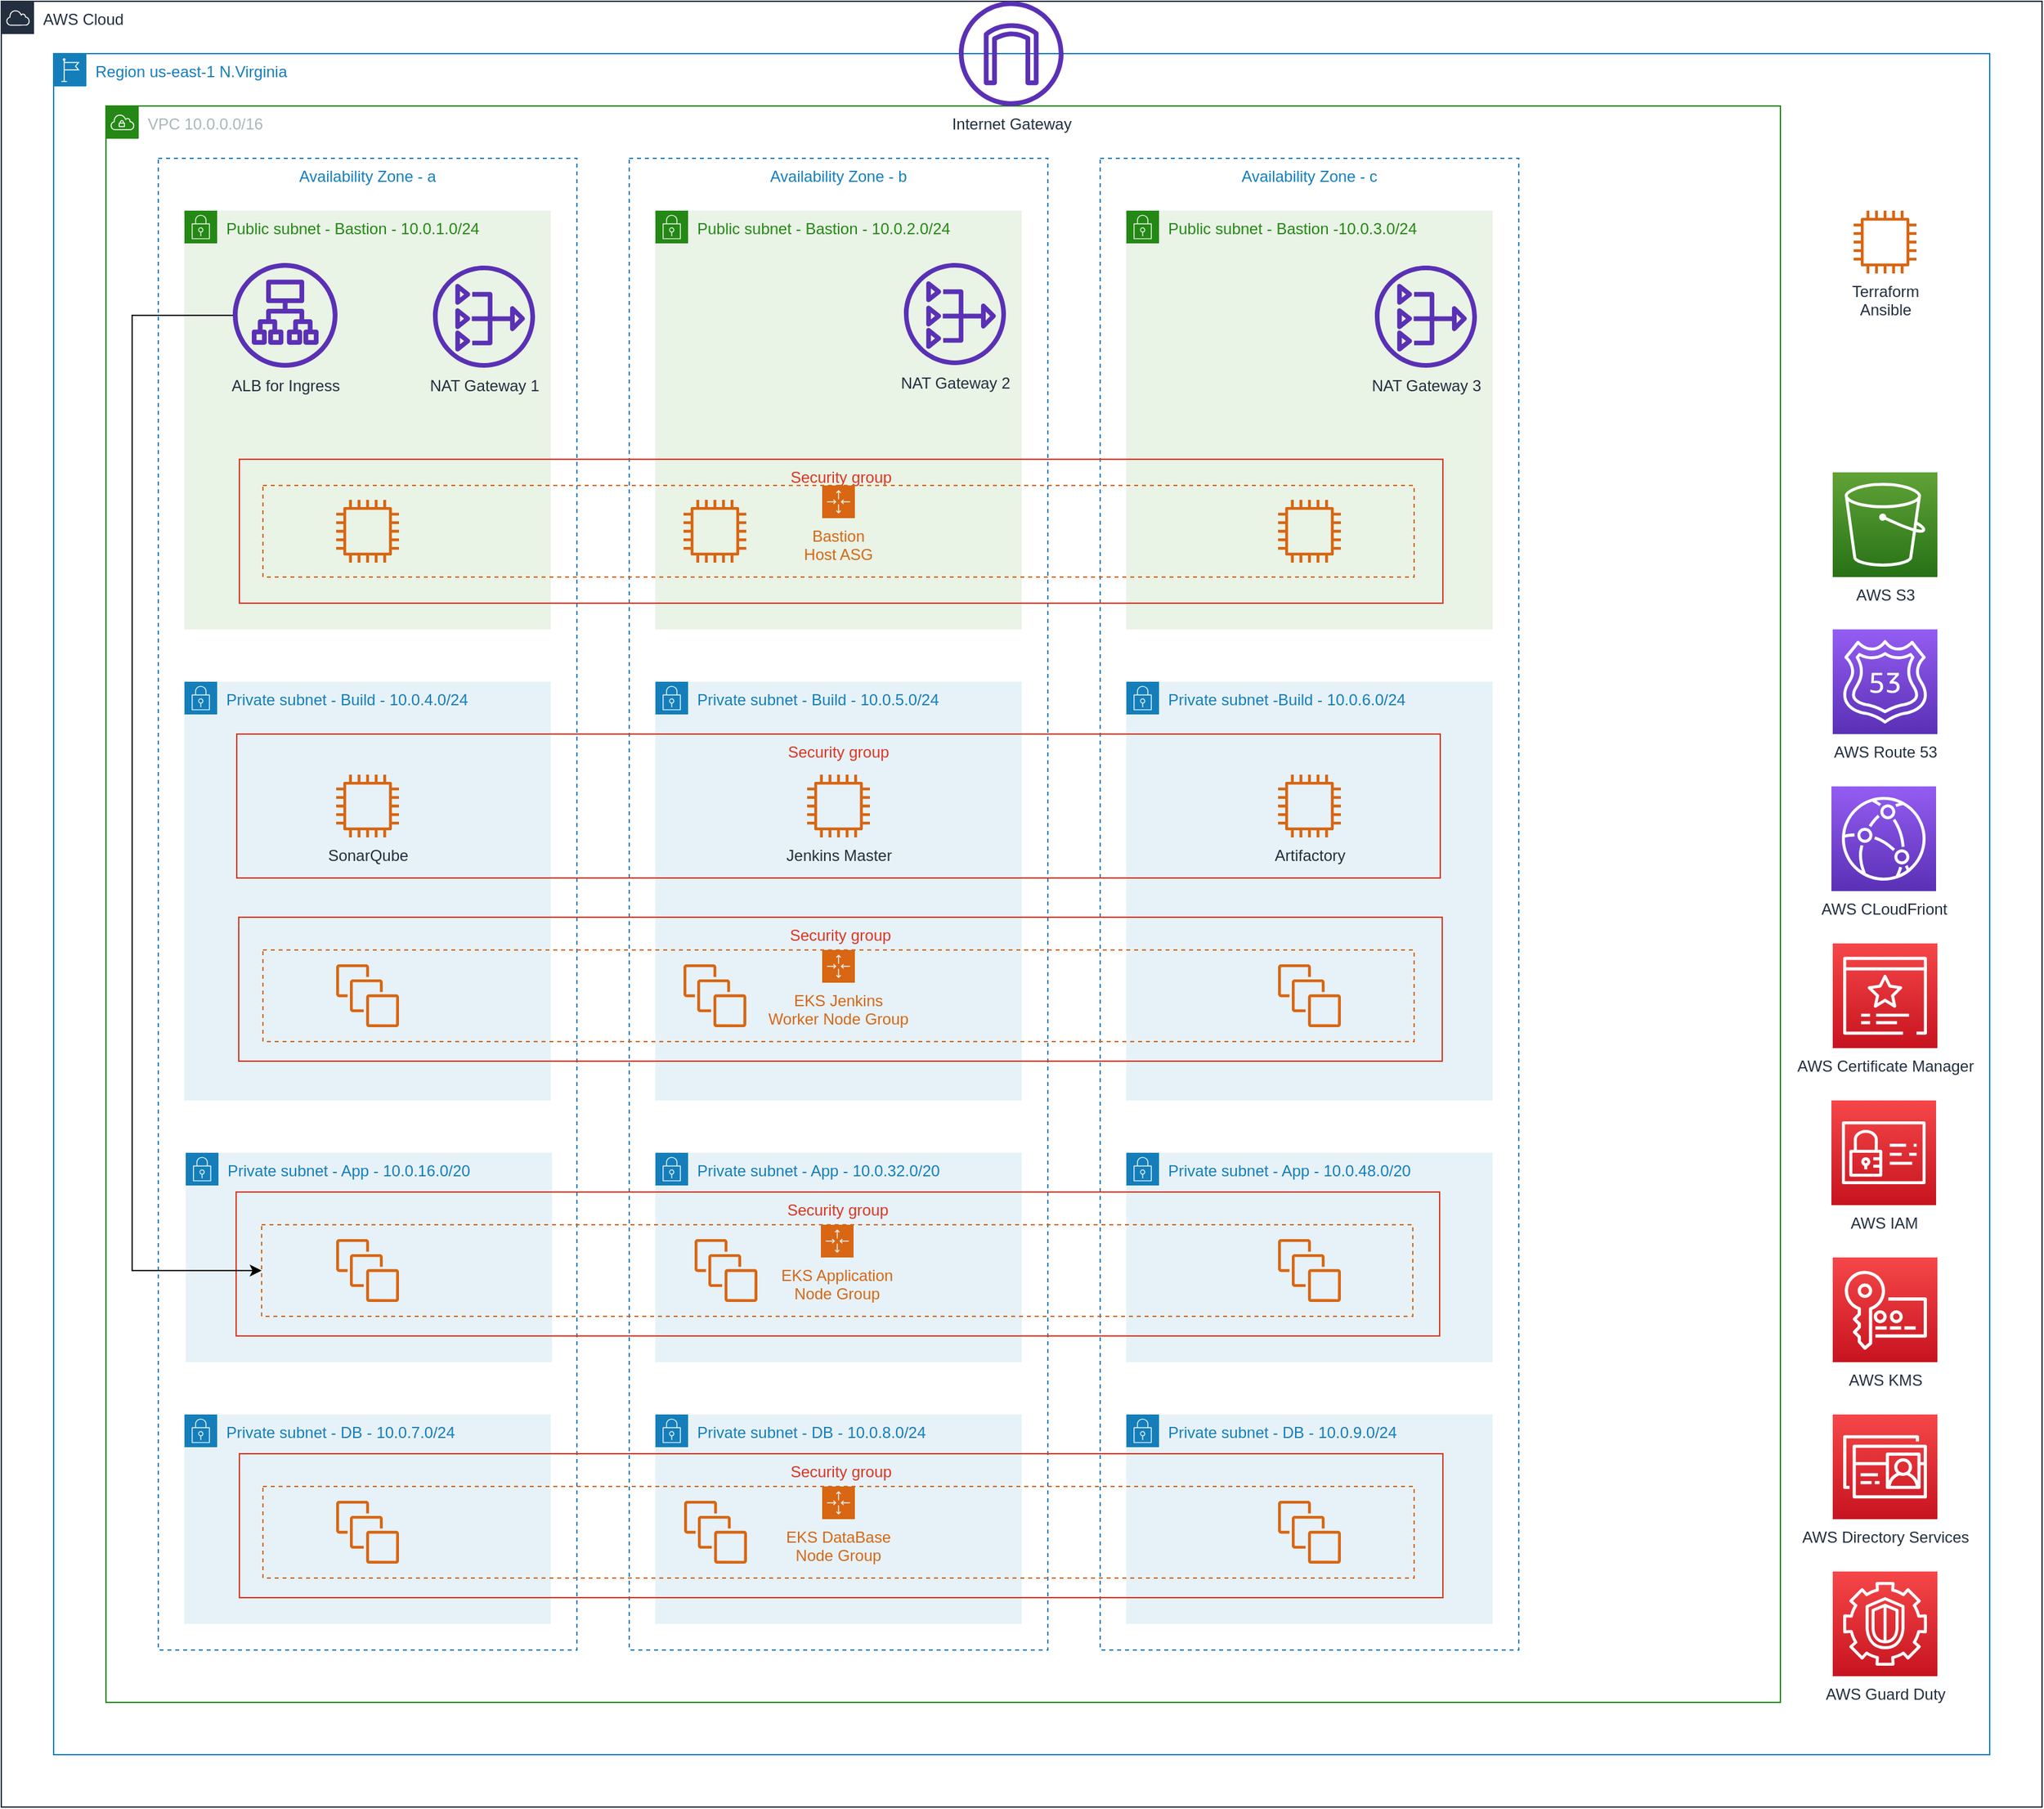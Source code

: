 <mxfile version="13.6.2" type="gitlab">
  <diagram id="AtscibH2AKyXSBgNTHDb" name="Page-1">
    <mxGraphModel dx="1431" dy="1067" grid="1" gridSize="10" guides="1" tooltips="1" connect="1" arrows="1" fold="1" page="1" pageScale="1" pageWidth="827" pageHeight="1169" math="0" shadow="0">
      <root>
        <object label="" id="0">
          <mxCell />
        </object>
        <mxCell id="1" parent="0" />
        <mxCell id="Wkn2q9pEP4wsHwl2z5WC-1" value="AWS Cloud" style="points=[[0,0],[0.25,0],[0.5,0],[0.75,0],[1,0],[1,0.25],[1,0.5],[1,0.75],[1,1],[0.75,1],[0.5,1],[0.25,1],[0,1],[0,0.75],[0,0.5],[0,0.25]];outlineConnect=0;gradientColor=none;html=1;whiteSpace=wrap;fontSize=12;fontStyle=0;shape=mxgraph.aws4.group;grIcon=mxgraph.aws4.group_aws_cloud;strokeColor=#232F3E;fillColor=none;verticalAlign=top;align=left;spacingLeft=30;fontColor=#232F3E;dashed=0;" parent="1" vertex="1">
          <mxGeometry x="880" y="80" width="1560" height="1380" as="geometry" />
        </mxCell>
        <mxCell id="Wkn2q9pEP4wsHwl2z5WC-2" value="Region us-east-1 N.Virginia" style="points=[[0,0],[0.25,0],[0.5,0],[0.75,0],[1,0],[1,0.25],[1,0.5],[1,0.75],[1,1],[0.75,1],[0.5,1],[0.25,1],[0,1],[0,0.75],[0,0.5],[0,0.25]];outlineConnect=0;gradientColor=none;html=1;whiteSpace=wrap;fontSize=12;fontStyle=0;shape=mxgraph.aws4.group;grIcon=mxgraph.aws4.group_region;strokeColor=#147EBA;fillColor=none;verticalAlign=top;align=left;spacingLeft=30;fontColor=#147EBA;dashed=0;" parent="1" vertex="1">
          <mxGeometry x="920" y="120" width="1480" height="1300" as="geometry" />
        </mxCell>
        <mxCell id="Wkn2q9pEP4wsHwl2z5WC-3" value="VPC 10.0.0.0/16" style="points=[[0,0],[0.25,0],[0.5,0],[0.75,0],[1,0],[1,0.25],[1,0.5],[1,0.75],[1,1],[0.75,1],[0.5,1],[0.25,1],[0,1],[0,0.75],[0,0.5],[0,0.25]];outlineConnect=0;gradientColor=none;html=1;whiteSpace=wrap;fontSize=12;fontStyle=0;shape=mxgraph.aws4.group;grIcon=mxgraph.aws4.group_vpc;strokeColor=#248814;fillColor=none;verticalAlign=top;align=left;spacingLeft=30;fontColor=#AAB7B8;dashed=0;" parent="1" vertex="1">
          <mxGeometry x="960" y="160" width="1280" height="1220" as="geometry" />
        </mxCell>
        <mxCell id="Wkn2q9pEP4wsHwl2z5WC-19" value="Internet Gateway" style="outlineConnect=0;fontColor=#232F3E;gradientColor=none;fillColor=#5A30B5;strokeColor=none;dashed=0;verticalLabelPosition=bottom;verticalAlign=top;align=center;html=1;fontSize=12;fontStyle=0;aspect=fixed;pointerEvents=1;shape=mxgraph.aws4.internet_gateway;" parent="1" vertex="1">
          <mxGeometry x="1612" y="80" width="80" height="80" as="geometry" />
        </mxCell>
        <mxCell id="Wkn2q9pEP4wsHwl2z5WC-128" value="Availability Zone - a" style="fillColor=none;strokeColor=#147EBA;dashed=1;verticalAlign=top;fontStyle=0;fontColor=#147EBA;" parent="1" vertex="1">
          <mxGeometry x="1000" y="200" width="320" height="1140" as="geometry" />
        </mxCell>
        <mxCell id="Wkn2q9pEP4wsHwl2z5WC-130" value="Public subnet - Bastion - 10.0.1.0/24" style="points=[[0,0],[0.25,0],[0.5,0],[0.75,0],[1,0],[1,0.25],[1,0.5],[1,0.75],[1,1],[0.75,1],[0.5,1],[0.25,1],[0,1],[0,0.75],[0,0.5],[0,0.25]];outlineConnect=0;gradientColor=none;html=1;whiteSpace=wrap;fontSize=12;fontStyle=0;shape=mxgraph.aws4.group;grIcon=mxgraph.aws4.group_security_group;grStroke=0;strokeColor=#248814;fillColor=#E9F3E6;verticalAlign=top;align=left;spacingLeft=30;fontColor=#248814;dashed=0;" parent="1" vertex="1">
          <mxGeometry x="1020" y="240" width="280" height="320" as="geometry" />
        </mxCell>
        <mxCell id="Wkn2q9pEP4wsHwl2z5WC-132" value="NAT Gateway 1" style="outlineConnect=0;fontColor=#232F3E;gradientColor=none;fillColor=#5A30B5;strokeColor=none;dashed=0;verticalLabelPosition=bottom;verticalAlign=top;align=center;html=1;fontSize=12;fontStyle=0;aspect=fixed;pointerEvents=1;shape=mxgraph.aws4.nat_gateway;" parent="1" vertex="1">
          <mxGeometry x="1210" y="282" width="78" height="78" as="geometry" />
        </mxCell>
        <mxCell id="Wkn2q9pEP4wsHwl2z5WC-133" value="ALB for Ingress" style="outlineConnect=0;fontColor=#232F3E;gradientColor=none;fillColor=#5A30B5;strokeColor=none;dashed=0;verticalLabelPosition=bottom;verticalAlign=top;align=center;html=1;fontSize=12;fontStyle=0;aspect=fixed;pointerEvents=1;shape=mxgraph.aws4.application_load_balancer;" parent="1" vertex="1">
          <mxGeometry x="1057" y="280" width="80" height="80" as="geometry" />
        </mxCell>
        <mxCell id="Wkn2q9pEP4wsHwl2z5WC-135" value="Private subnet - Build - 10.0.4.0/24" style="points=[[0,0],[0.25,0],[0.5,0],[0.75,0],[1,0],[1,0.25],[1,0.5],[1,0.75],[1,1],[0.75,1],[0.5,1],[0.25,1],[0,1],[0,0.75],[0,0.5],[0,0.25]];outlineConnect=0;gradientColor=none;html=1;whiteSpace=wrap;fontSize=12;fontStyle=0;shape=mxgraph.aws4.group;grIcon=mxgraph.aws4.group_security_group;grStroke=0;strokeColor=#147EBA;fillColor=#E6F2F8;verticalAlign=top;align=left;spacingLeft=30;fontColor=#147EBA;dashed=0;" parent="1" vertex="1">
          <mxGeometry x="1020" y="600" width="280" height="320" as="geometry" />
        </mxCell>
        <mxCell id="Wkn2q9pEP4wsHwl2z5WC-138" value="Private subnet - App - 10.0.16.0/20" style="points=[[0,0],[0.25,0],[0.5,0],[0.75,0],[1,0],[1,0.25],[1,0.5],[1,0.75],[1,1],[0.75,1],[0.5,1],[0.25,1],[0,1],[0,0.75],[0,0.5],[0,0.25]];outlineConnect=0;gradientColor=none;html=1;whiteSpace=wrap;fontSize=12;fontStyle=0;shape=mxgraph.aws4.group;grIcon=mxgraph.aws4.group_security_group;grStroke=0;strokeColor=#147EBA;fillColor=#E6F2F8;verticalAlign=top;align=left;spacingLeft=30;fontColor=#147EBA;dashed=0;" parent="1" vertex="1">
          <mxGeometry x="1021" y="960" width="280" height="160" as="geometry" />
        </mxCell>
        <mxCell id="Wkn2q9pEP4wsHwl2z5WC-141" value="Availability Zone - b" style="fillColor=none;strokeColor=#147EBA;dashed=1;verticalAlign=top;fontStyle=0;fontColor=#147EBA;" parent="1" vertex="1">
          <mxGeometry x="1360" y="200" width="320" height="1140" as="geometry" />
        </mxCell>
        <mxCell id="Wkn2q9pEP4wsHwl2z5WC-142" value="Public subnet - Bastion - 10.0.2.0/24" style="points=[[0,0],[0.25,0],[0.5,0],[0.75,0],[1,0],[1,0.25],[1,0.5],[1,0.75],[1,1],[0.75,1],[0.5,1],[0.25,1],[0,1],[0,0.75],[0,0.5],[0,0.25]];outlineConnect=0;gradientColor=none;html=1;whiteSpace=wrap;fontSize=12;fontStyle=0;shape=mxgraph.aws4.group;grIcon=mxgraph.aws4.group_security_group;grStroke=0;strokeColor=#248814;fillColor=#E9F3E6;verticalAlign=top;align=left;spacingLeft=30;fontColor=#248814;dashed=0;" parent="1" vertex="1">
          <mxGeometry x="1380" y="240" width="280" height="320" as="geometry" />
        </mxCell>
        <mxCell id="Wkn2q9pEP4wsHwl2z5WC-144" value="NAT Gateway 2" style="outlineConnect=0;fontColor=#232F3E;gradientColor=none;fillColor=#5A30B5;strokeColor=none;dashed=0;verticalLabelPosition=bottom;verticalAlign=top;align=center;html=1;fontSize=12;fontStyle=0;aspect=fixed;pointerEvents=1;shape=mxgraph.aws4.nat_gateway;" parent="1" vertex="1">
          <mxGeometry x="1570" y="280" width="78" height="78" as="geometry" />
        </mxCell>
        <mxCell id="Wkn2q9pEP4wsHwl2z5WC-146" value="Private subnet - Build - 10.0.5.0/24" style="points=[[0,0],[0.25,0],[0.5,0],[0.75,0],[1,0],[1,0.25],[1,0.5],[1,0.75],[1,1],[0.75,1],[0.5,1],[0.25,1],[0,1],[0,0.75],[0,0.5],[0,0.25]];outlineConnect=0;gradientColor=none;html=1;whiteSpace=wrap;fontSize=12;fontStyle=0;shape=mxgraph.aws4.group;grIcon=mxgraph.aws4.group_security_group;grStroke=0;strokeColor=#147EBA;fillColor=#E6F2F8;verticalAlign=top;align=left;spacingLeft=30;fontColor=#147EBA;dashed=0;" parent="1" vertex="1">
          <mxGeometry x="1380" y="600" width="280" height="320" as="geometry" />
        </mxCell>
        <mxCell id="Wkn2q9pEP4wsHwl2z5WC-149" value="Private subnet - App - 10.0.32.0/20" style="points=[[0,0],[0.25,0],[0.5,0],[0.75,0],[1,0],[1,0.25],[1,0.5],[1,0.75],[1,1],[0.75,1],[0.5,1],[0.25,1],[0,1],[0,0.75],[0,0.5],[0,0.25]];outlineConnect=0;gradientColor=none;html=1;whiteSpace=wrap;fontSize=12;fontStyle=0;shape=mxgraph.aws4.group;grIcon=mxgraph.aws4.group_security_group;grStroke=0;strokeColor=#147EBA;fillColor=#E6F2F8;verticalAlign=top;align=left;spacingLeft=30;fontColor=#147EBA;dashed=0;" parent="1" vertex="1">
          <mxGeometry x="1380" y="960" width="280" height="160" as="geometry" />
        </mxCell>
        <mxCell id="Wkn2q9pEP4wsHwl2z5WC-151" value="Availability Zone - c" style="fillColor=none;strokeColor=#147EBA;dashed=1;verticalAlign=top;fontStyle=0;fontColor=#147EBA;" parent="1" vertex="1">
          <mxGeometry x="1720" y="200" width="320" height="1140" as="geometry" />
        </mxCell>
        <mxCell id="Wkn2q9pEP4wsHwl2z5WC-152" value="Public subnet - Bastion -10.0.3.0/24" style="points=[[0,0],[0.25,0],[0.5,0],[0.75,0],[1,0],[1,0.25],[1,0.5],[1,0.75],[1,1],[0.75,1],[0.5,1],[0.25,1],[0,1],[0,0.75],[0,0.5],[0,0.25]];outlineConnect=0;gradientColor=none;html=1;whiteSpace=wrap;fontSize=12;fontStyle=0;shape=mxgraph.aws4.group;grIcon=mxgraph.aws4.group_security_group;grStroke=0;strokeColor=#248814;fillColor=#E9F3E6;verticalAlign=top;align=left;spacingLeft=30;fontColor=#248814;dashed=0;" parent="1" vertex="1">
          <mxGeometry x="1740" y="240" width="280" height="320" as="geometry" />
        </mxCell>
        <mxCell id="Wkn2q9pEP4wsHwl2z5WC-154" value="NAT Gateway 3" style="outlineConnect=0;fontColor=#232F3E;gradientColor=none;fillColor=#5A30B5;strokeColor=none;dashed=0;verticalLabelPosition=bottom;verticalAlign=top;align=center;html=1;fontSize=12;fontStyle=0;aspect=fixed;pointerEvents=1;shape=mxgraph.aws4.nat_gateway;" parent="1" vertex="1">
          <mxGeometry x="1930" y="282" width="78" height="78" as="geometry" />
        </mxCell>
        <mxCell id="Wkn2q9pEP4wsHwl2z5WC-156" value="Private subnet -Build - 10.0.6.0/24" style="points=[[0,0],[0.25,0],[0.5,0],[0.75,0],[1,0],[1,0.25],[1,0.5],[1,0.75],[1,1],[0.75,1],[0.5,1],[0.25,1],[0,1],[0,0.75],[0,0.5],[0,0.25]];outlineConnect=0;gradientColor=none;html=1;whiteSpace=wrap;fontSize=12;fontStyle=0;shape=mxgraph.aws4.group;grIcon=mxgraph.aws4.group_security_group;grStroke=0;strokeColor=#147EBA;fillColor=#E6F2F8;verticalAlign=top;align=left;spacingLeft=30;fontColor=#147EBA;dashed=0;" parent="1" vertex="1">
          <mxGeometry x="1740" y="600" width="280" height="320" as="geometry" />
        </mxCell>
        <mxCell id="Wkn2q9pEP4wsHwl2z5WC-159" value="Private subnet - App - 10.0.48.0/20" style="points=[[0,0],[0.25,0],[0.5,0],[0.75,0],[1,0],[1,0.25],[1,0.5],[1,0.75],[1,1],[0.75,1],[0.5,1],[0.25,1],[0,1],[0,0.75],[0,0.5],[0,0.25]];outlineConnect=0;gradientColor=none;html=1;whiteSpace=wrap;fontSize=12;fontStyle=0;shape=mxgraph.aws4.group;grIcon=mxgraph.aws4.group_security_group;grStroke=0;strokeColor=#147EBA;fillColor=#E6F2F8;verticalAlign=top;align=left;spacingLeft=30;fontColor=#147EBA;dashed=0;" parent="1" vertex="1">
          <mxGeometry x="1740" y="960" width="280" height="160" as="geometry" />
        </mxCell>
        <mxCell id="Wkn2q9pEP4wsHwl2z5WC-163" value="Security group" style="fillColor=none;strokeColor=#DD3522;verticalAlign=top;fontStyle=0;fontColor=#DD3522;" parent="1" vertex="1">
          <mxGeometry x="1060" y="640" width="920" height="110" as="geometry" />
        </mxCell>
        <mxCell id="Wkn2q9pEP4wsHwl2z5WC-165" value="Security group" style="fillColor=none;strokeColor=#DD3522;verticalAlign=top;fontStyle=0;fontColor=#DD3522;" parent="1" vertex="1">
          <mxGeometry x="1059.5" y="990" width="920" height="110" as="geometry" />
        </mxCell>
        <mxCell id="Wkn2q9pEP4wsHwl2z5WC-164" value="EKS Application&lt;br&gt;Node Group" style="points=[[0,0],[0.25,0],[0.5,0],[0.75,0],[1,0],[1,0.25],[1,0.5],[1,0.75],[1,1],[0.75,1],[0.5,1],[0.25,1],[0,1],[0,0.75],[0,0.5],[0,0.25]];outlineConnect=0;gradientColor=none;html=1;whiteSpace=wrap;fontSize=12;fontStyle=0;shape=mxgraph.aws4.groupCenter;grIcon=mxgraph.aws4.group_auto_scaling_group;grStroke=1;strokeColor=#D86613;fillColor=none;verticalAlign=top;align=center;fontColor=#D86613;dashed=1;spacingTop=25;" parent="1" vertex="1">
          <mxGeometry x="1079" y="1015" width="880" height="70" as="geometry" />
        </mxCell>
        <mxCell id="Wkn2q9pEP4wsHwl2z5WC-150" value="" style="outlineConnect=0;fontColor=#232F3E;gradientColor=none;fillColor=#D86613;strokeColor=none;dashed=0;verticalLabelPosition=bottom;verticalAlign=top;align=center;html=1;fontSize=12;fontStyle=0;aspect=fixed;pointerEvents=1;shape=mxgraph.aws4.instances;" parent="1" vertex="1">
          <mxGeometry x="1410" y="1026" width="48" height="48" as="geometry" />
        </mxCell>
        <mxCell id="Wkn2q9pEP4wsHwl2z5WC-160" value="" style="outlineConnect=0;fontColor=#232F3E;gradientColor=none;fillColor=#D86613;strokeColor=none;dashed=0;verticalLabelPosition=bottom;verticalAlign=top;align=center;html=1;fontSize=12;fontStyle=0;aspect=fixed;pointerEvents=1;shape=mxgraph.aws4.instances;" parent="1" vertex="1">
          <mxGeometry x="1856" y="1026" width="48" height="48" as="geometry" />
        </mxCell>
        <mxCell id="Wkn2q9pEP4wsHwl2z5WC-139" value="" style="outlineConnect=0;fontColor=#232F3E;gradientColor=none;fillColor=#D86613;strokeColor=none;dashed=0;verticalLabelPosition=bottom;verticalAlign=top;align=center;html=1;fontSize=12;fontStyle=0;aspect=fixed;pointerEvents=1;shape=mxgraph.aws4.instances;" parent="1" vertex="1">
          <mxGeometry x="1136" y="1026" width="48" height="48" as="geometry" />
        </mxCell>
        <mxCell id="Wkn2q9pEP4wsHwl2z5WC-166" value="Private subnet - DB - 10.0.7.0/24" style="points=[[0,0],[0.25,0],[0.5,0],[0.75,0],[1,0],[1,0.25],[1,0.5],[1,0.75],[1,1],[0.75,1],[0.5,1],[0.25,1],[0,1],[0,0.75],[0,0.5],[0,0.25]];outlineConnect=0;gradientColor=none;html=1;whiteSpace=wrap;fontSize=12;fontStyle=0;shape=mxgraph.aws4.group;grIcon=mxgraph.aws4.group_security_group;grStroke=0;strokeColor=#147EBA;fillColor=#E6F2F8;verticalAlign=top;align=left;spacingLeft=30;fontColor=#147EBA;dashed=0;" parent="1" vertex="1">
          <mxGeometry x="1020" y="1160" width="280" height="160" as="geometry" />
        </mxCell>
        <mxCell id="Wkn2q9pEP4wsHwl2z5WC-167" value="Private subnet - DB - 10.0.8.0/24" style="points=[[0,0],[0.25,0],[0.5,0],[0.75,0],[1,0],[1,0.25],[1,0.5],[1,0.75],[1,1],[0.75,1],[0.5,1],[0.25,1],[0,1],[0,0.75],[0,0.5],[0,0.25]];outlineConnect=0;gradientColor=none;html=1;whiteSpace=wrap;fontSize=12;fontStyle=0;shape=mxgraph.aws4.group;grIcon=mxgraph.aws4.group_security_group;grStroke=0;strokeColor=#147EBA;fillColor=#E6F2F8;verticalAlign=top;align=left;spacingLeft=30;fontColor=#147EBA;dashed=0;" parent="1" vertex="1">
          <mxGeometry x="1380" y="1160" width="280" height="160" as="geometry" />
        </mxCell>
        <mxCell id="Wkn2q9pEP4wsHwl2z5WC-168" value="Private subnet - DB - 10.0.9.0/24" style="points=[[0,0],[0.25,0],[0.5,0],[0.75,0],[1,0],[1,0.25],[1,0.5],[1,0.75],[1,1],[0.75,1],[0.5,1],[0.25,1],[0,1],[0,0.75],[0,0.5],[0,0.25]];outlineConnect=0;gradientColor=none;html=1;whiteSpace=wrap;fontSize=12;fontStyle=0;shape=mxgraph.aws4.group;grIcon=mxgraph.aws4.group_security_group;grStroke=0;strokeColor=#147EBA;fillColor=#E6F2F8;verticalAlign=top;align=left;spacingLeft=30;fontColor=#147EBA;dashed=0;" parent="1" vertex="1">
          <mxGeometry x="1740" y="1160" width="280" height="160" as="geometry" />
        </mxCell>
        <mxCell id="Wkn2q9pEP4wsHwl2z5WC-169" value="Security group" style="fillColor=none;strokeColor=#DD3522;verticalAlign=top;fontStyle=0;fontColor=#DD3522;" parent="1" vertex="1">
          <mxGeometry x="1062" y="1190" width="920" height="110" as="geometry" />
        </mxCell>
        <mxCell id="Wkn2q9pEP4wsHwl2z5WC-170" value="EKS DataBase&lt;br&gt;Node Group" style="points=[[0,0],[0.25,0],[0.5,0],[0.75,0],[1,0],[1,0.25],[1,0.5],[1,0.75],[1,1],[0.75,1],[0.5,1],[0.25,1],[0,1],[0,0.75],[0,0.5],[0,0.25]];outlineConnect=0;gradientColor=none;html=1;whiteSpace=wrap;fontSize=12;fontStyle=0;shape=mxgraph.aws4.groupCenter;grIcon=mxgraph.aws4.group_auto_scaling_group;grStroke=1;strokeColor=#D86613;fillColor=none;verticalAlign=top;align=center;fontColor=#D86613;dashed=1;spacingTop=25;" parent="1" vertex="1">
          <mxGeometry x="1080" y="1215" width="880" height="70" as="geometry" />
        </mxCell>
        <mxCell id="Wkn2q9pEP4wsHwl2z5WC-171" value="" style="outlineConnect=0;fontColor=#232F3E;gradientColor=none;fillColor=#D86613;strokeColor=none;dashed=0;verticalLabelPosition=bottom;verticalAlign=top;align=center;html=1;fontSize=12;fontStyle=0;aspect=fixed;pointerEvents=1;shape=mxgraph.aws4.instances;" parent="1" vertex="1">
          <mxGeometry x="1402" y="1226" width="48" height="48" as="geometry" />
        </mxCell>
        <mxCell id="Wkn2q9pEP4wsHwl2z5WC-172" value="" style="outlineConnect=0;fontColor=#232F3E;gradientColor=none;fillColor=#D86613;strokeColor=none;dashed=0;verticalLabelPosition=bottom;verticalAlign=top;align=center;html=1;fontSize=12;fontStyle=0;aspect=fixed;pointerEvents=1;shape=mxgraph.aws4.instances;" parent="1" vertex="1">
          <mxGeometry x="1856" y="1226" width="48" height="48" as="geometry" />
        </mxCell>
        <mxCell id="Wkn2q9pEP4wsHwl2z5WC-173" value="" style="outlineConnect=0;fontColor=#232F3E;gradientColor=none;fillColor=#D86613;strokeColor=none;dashed=0;verticalLabelPosition=bottom;verticalAlign=top;align=center;html=1;fontSize=12;fontStyle=0;aspect=fixed;pointerEvents=1;shape=mxgraph.aws4.instances;" parent="1" vertex="1">
          <mxGeometry x="1136" y="1226" width="48" height="48" as="geometry" />
        </mxCell>
        <mxCell id="Wkn2q9pEP4wsHwl2z5WC-174" value="Security group" style="fillColor=none;strokeColor=#DD3522;verticalAlign=top;fontStyle=0;fontColor=#DD3522;" parent="1" vertex="1">
          <mxGeometry x="1061.5" y="780" width="920" height="110" as="geometry" />
        </mxCell>
        <mxCell id="Wkn2q9pEP4wsHwl2z5WC-175" value="EKS Jenkins&lt;br&gt;Worker Node Group" style="points=[[0,0],[0.25,0],[0.5,0],[0.75,0],[1,0],[1,0.25],[1,0.5],[1,0.75],[1,1],[0.75,1],[0.5,1],[0.25,1],[0,1],[0,0.75],[0,0.5],[0,0.25]];outlineConnect=0;gradientColor=none;html=1;whiteSpace=wrap;fontSize=12;fontStyle=0;shape=mxgraph.aws4.groupCenter;grIcon=mxgraph.aws4.group_auto_scaling_group;grStroke=1;strokeColor=#D86613;fillColor=none;verticalAlign=top;align=center;fontColor=#D86613;dashed=1;spacingTop=25;" parent="1" vertex="1">
          <mxGeometry x="1080" y="805" width="880" height="70" as="geometry" />
        </mxCell>
        <mxCell id="Wkn2q9pEP4wsHwl2z5WC-176" value="" style="outlineConnect=0;fontColor=#232F3E;gradientColor=none;fillColor=#D86613;strokeColor=none;dashed=0;verticalLabelPosition=bottom;verticalAlign=top;align=center;html=1;fontSize=12;fontStyle=0;aspect=fixed;pointerEvents=1;shape=mxgraph.aws4.instances;" parent="1" vertex="1">
          <mxGeometry x="1401.5" y="816" width="48" height="48" as="geometry" />
        </mxCell>
        <mxCell id="Wkn2q9pEP4wsHwl2z5WC-177" value="" style="outlineConnect=0;fontColor=#232F3E;gradientColor=none;fillColor=#D86613;strokeColor=none;dashed=0;verticalLabelPosition=bottom;verticalAlign=top;align=center;html=1;fontSize=12;fontStyle=0;aspect=fixed;pointerEvents=1;shape=mxgraph.aws4.instances;" parent="1" vertex="1">
          <mxGeometry x="1856" y="816" width="48" height="48" as="geometry" />
        </mxCell>
        <mxCell id="Wkn2q9pEP4wsHwl2z5WC-178" value="" style="outlineConnect=0;fontColor=#232F3E;gradientColor=none;fillColor=#D86613;strokeColor=none;dashed=0;verticalLabelPosition=bottom;verticalAlign=top;align=center;html=1;fontSize=12;fontStyle=0;aspect=fixed;pointerEvents=1;shape=mxgraph.aws4.instances;" parent="1" vertex="1">
          <mxGeometry x="1136" y="816" width="48" height="48" as="geometry" />
        </mxCell>
        <mxCell id="Wkn2q9pEP4wsHwl2z5WC-136" value="SonarQube" style="outlineConnect=0;fontColor=#232F3E;gradientColor=none;fillColor=#D86613;strokeColor=none;dashed=0;verticalLabelPosition=bottom;verticalAlign=top;align=center;html=1;fontSize=12;fontStyle=0;aspect=fixed;pointerEvents=1;shape=mxgraph.aws4.instance2;" parent="1" vertex="1">
          <mxGeometry x="1136" y="671" width="48" height="48" as="geometry" />
        </mxCell>
        <mxCell id="Wkn2q9pEP4wsHwl2z5WC-157" value="Artifactory" style="outlineConnect=0;fontColor=#232F3E;gradientColor=none;fillColor=#D86613;strokeColor=none;dashed=0;verticalLabelPosition=bottom;verticalAlign=top;align=center;html=1;fontSize=12;fontStyle=0;aspect=fixed;pointerEvents=1;shape=mxgraph.aws4.instance2;" parent="1" vertex="1">
          <mxGeometry x="1856" y="671" width="48" height="48" as="geometry" />
        </mxCell>
        <mxCell id="Wkn2q9pEP4wsHwl2z5WC-188" value="AWS Directory Services" style="outlineConnect=0;fontColor=#232F3E;gradientColor=#F54749;gradientDirection=north;fillColor=#C7131F;strokeColor=#ffffff;dashed=0;verticalLabelPosition=bottom;verticalAlign=top;align=center;html=1;fontSize=12;fontStyle=0;aspect=fixed;shape=mxgraph.aws4.resourceIcon;resIcon=mxgraph.aws4.directory_service;" parent="1" vertex="1">
          <mxGeometry x="2280" y="1160" width="80" height="80" as="geometry" />
        </mxCell>
        <mxCell id="Wkn2q9pEP4wsHwl2z5WC-189" value="AWS Guard Duty" style="outlineConnect=0;fontColor=#232F3E;gradientColor=#F54749;gradientDirection=north;fillColor=#C7131F;strokeColor=#ffffff;dashed=0;verticalLabelPosition=bottom;verticalAlign=top;align=center;html=1;fontSize=12;fontStyle=0;aspect=fixed;shape=mxgraph.aws4.resourceIcon;resIcon=mxgraph.aws4.guardduty;" parent="1" vertex="1">
          <mxGeometry x="2280" y="1280" width="80" height="80" as="geometry" />
        </mxCell>
        <mxCell id="Wkn2q9pEP4wsHwl2z5WC-190" value="AWS Certificate Manager" style="outlineConnect=0;fontColor=#232F3E;gradientColor=#F54749;gradientDirection=north;fillColor=#C7131F;strokeColor=#ffffff;dashed=0;verticalLabelPosition=bottom;verticalAlign=top;align=center;html=1;fontSize=12;fontStyle=0;aspect=fixed;shape=mxgraph.aws4.resourceIcon;resIcon=mxgraph.aws4.certificate_manager_3;" parent="1" vertex="1">
          <mxGeometry x="2280" y="800" width="80" height="80" as="geometry" />
        </mxCell>
        <mxCell id="Wkn2q9pEP4wsHwl2z5WC-191" value="AWS KMS" style="outlineConnect=0;fontColor=#232F3E;gradientColor=#F54749;gradientDirection=north;fillColor=#C7131F;strokeColor=#ffffff;dashed=0;verticalLabelPosition=bottom;verticalAlign=top;align=center;html=1;fontSize=12;fontStyle=0;aspect=fixed;shape=mxgraph.aws4.resourceIcon;resIcon=mxgraph.aws4.key_management_service;" parent="1" vertex="1">
          <mxGeometry x="2280" y="1040" width="80" height="80" as="geometry" />
        </mxCell>
        <mxCell id="Wkn2q9pEP4wsHwl2z5WC-192" value="AWS IAM" style="outlineConnect=0;fontColor=#232F3E;gradientColor=#F54749;gradientDirection=north;fillColor=#C7131F;strokeColor=#ffffff;dashed=0;verticalLabelPosition=bottom;verticalAlign=top;align=center;html=1;fontSize=12;fontStyle=0;aspect=fixed;shape=mxgraph.aws4.resourceIcon;resIcon=mxgraph.aws4.identity_and_access_management;" parent="1" vertex="1">
          <mxGeometry x="2279" y="920" width="80" height="80" as="geometry" />
        </mxCell>
        <mxCell id="Wkn2q9pEP4wsHwl2z5WC-193" value="AWS CLoudFriont" style="outlineConnect=0;fontColor=#232F3E;gradientColor=#945DF2;gradientDirection=north;fillColor=#5A30B5;strokeColor=#ffffff;dashed=0;verticalLabelPosition=bottom;verticalAlign=top;align=center;html=1;fontSize=12;fontStyle=0;aspect=fixed;shape=mxgraph.aws4.resourceIcon;resIcon=mxgraph.aws4.cloudfront;" parent="1" vertex="1">
          <mxGeometry x="2279" y="680" width="80" height="80" as="geometry" />
        </mxCell>
        <mxCell id="Wkn2q9pEP4wsHwl2z5WC-196" value="AWS S3" style="outlineConnect=0;fontColor=#232F3E;gradientColor=#60A337;gradientDirection=north;fillColor=#277116;strokeColor=#ffffff;dashed=0;verticalLabelPosition=bottom;verticalAlign=top;align=center;html=1;fontSize=12;fontStyle=0;aspect=fixed;shape=mxgraph.aws4.resourceIcon;resIcon=mxgraph.aws4.s3;" parent="1" vertex="1">
          <mxGeometry x="2280" y="440" width="80" height="80" as="geometry" />
        </mxCell>
        <mxCell id="Wkn2q9pEP4wsHwl2z5WC-197" value="AWS Route 53" style="outlineConnect=0;fontColor=#232F3E;gradientColor=#945DF2;gradientDirection=north;fillColor=#5A30B5;strokeColor=#ffffff;dashed=0;verticalLabelPosition=bottom;verticalAlign=top;align=center;html=1;fontSize=12;fontStyle=0;aspect=fixed;shape=mxgraph.aws4.resourceIcon;resIcon=mxgraph.aws4.route_53;" parent="1" vertex="1">
          <mxGeometry x="2280" y="560" width="80" height="80" as="geometry" />
        </mxCell>
        <mxCell id="Wkn2q9pEP4wsHwl2z5WC-199" style="edgeStyle=orthogonalEdgeStyle;rounded=0;orthogonalLoop=1;jettySize=auto;html=1;entryX=0;entryY=0.5;entryDx=0;entryDy=0;" parent="1" source="Wkn2q9pEP4wsHwl2z5WC-133" target="Wkn2q9pEP4wsHwl2z5WC-164" edge="1">
          <mxGeometry relative="1" as="geometry">
            <Array as="points">
              <mxPoint x="980" y="320" />
              <mxPoint x="980" y="1050" />
            </Array>
          </mxGeometry>
        </mxCell>
        <mxCell id="Wkn2q9pEP4wsHwl2z5WC-200" value="Terraform&lt;br&gt;Ansible" style="outlineConnect=0;fontColor=#232F3E;gradientColor=none;fillColor=#D86613;strokeColor=none;dashed=0;verticalLabelPosition=bottom;verticalAlign=top;align=center;html=1;fontSize=12;fontStyle=0;aspect=fixed;pointerEvents=1;shape=mxgraph.aws4.instance2;" parent="1" vertex="1">
          <mxGeometry x="2296" y="240" width="48" height="48" as="geometry" />
        </mxCell>
        <mxCell id="Wkn2q9pEP4wsHwl2z5WC-147" value="Jenkins Master" style="outlineConnect=0;fontColor=#232F3E;gradientColor=none;fillColor=#D86613;strokeColor=none;dashed=0;verticalLabelPosition=bottom;verticalAlign=top;align=center;html=1;fontSize=12;fontStyle=0;aspect=fixed;pointerEvents=1;shape=mxgraph.aws4.instance2;" parent="1" vertex="1">
          <mxGeometry x="1496" y="671" width="48" height="48" as="geometry" />
        </mxCell>
        <mxCell id="Wkn2q9pEP4wsHwl2z5WC-202" value="Security group" style="fillColor=none;strokeColor=#DD3522;verticalAlign=top;fontStyle=0;fontColor=#DD3522;" parent="1" vertex="1">
          <mxGeometry x="1062" y="430" width="920" height="110" as="geometry" />
        </mxCell>
        <mxCell id="Wkn2q9pEP4wsHwl2z5WC-187" value="Bastion&lt;br&gt;Host ASG" style="points=[[0,0],[0.25,0],[0.5,0],[0.75,0],[1,0],[1,0.25],[1,0.5],[1,0.75],[1,1],[0.75,1],[0.5,1],[0.25,1],[0,1],[0,0.75],[0,0.5],[0,0.25]];outlineConnect=0;gradientColor=none;html=1;whiteSpace=wrap;fontSize=12;fontStyle=0;shape=mxgraph.aws4.groupCenter;grIcon=mxgraph.aws4.group_auto_scaling_group;grStroke=1;strokeColor=#D86613;fillColor=none;verticalAlign=top;align=center;fontColor=#D86613;dashed=1;spacingTop=25;" parent="1" vertex="1">
          <mxGeometry x="1080" y="450" width="880" height="70" as="geometry" />
        </mxCell>
        <mxCell id="Wkn2q9pEP4wsHwl2z5WC-131" value="" style="outlineConnect=0;fontColor=#232F3E;gradientColor=none;fillColor=#D86613;strokeColor=none;dashed=0;verticalLabelPosition=bottom;verticalAlign=top;align=center;html=1;fontSize=12;fontStyle=0;aspect=fixed;pointerEvents=1;shape=mxgraph.aws4.instance2;" parent="1" vertex="1">
          <mxGeometry x="1136" y="461" width="48" height="48" as="geometry" />
        </mxCell>
        <mxCell id="Wkn2q9pEP4wsHwl2z5WC-143" value="" style="outlineConnect=0;fontColor=#232F3E;gradientColor=none;fillColor=#D86613;strokeColor=none;dashed=0;verticalLabelPosition=bottom;verticalAlign=top;align=center;html=1;fontSize=12;fontStyle=0;aspect=fixed;pointerEvents=1;shape=mxgraph.aws4.instance2;" parent="1" vertex="1">
          <mxGeometry x="1401.5" y="461" width="48" height="48" as="geometry" />
        </mxCell>
        <mxCell id="Wkn2q9pEP4wsHwl2z5WC-153" value="" style="outlineConnect=0;fontColor=#232F3E;gradientColor=none;fillColor=#D86613;strokeColor=none;dashed=0;verticalLabelPosition=bottom;verticalAlign=top;align=center;html=1;fontSize=12;fontStyle=0;aspect=fixed;pointerEvents=1;shape=mxgraph.aws4.instance2;" parent="1" vertex="1">
          <mxGeometry x="1856" y="461" width="48" height="48" as="geometry" />
        </mxCell>
        <mxCell id="JlrRkA-Gktlx7vm3OTrD-1" style="edgeStyle=orthogonalEdgeStyle;rounded=0;orthogonalLoop=1;jettySize=auto;html=1;exitX=0.5;exitY=1;exitDx=0;exitDy=0;" edge="1" parent="1" source="Wkn2q9pEP4wsHwl2z5WC-3" target="Wkn2q9pEP4wsHwl2z5WC-3">
          <mxGeometry relative="1" as="geometry" />
        </mxCell>
      </root>
    </mxGraphModel>
  </diagram>
</mxfile>
